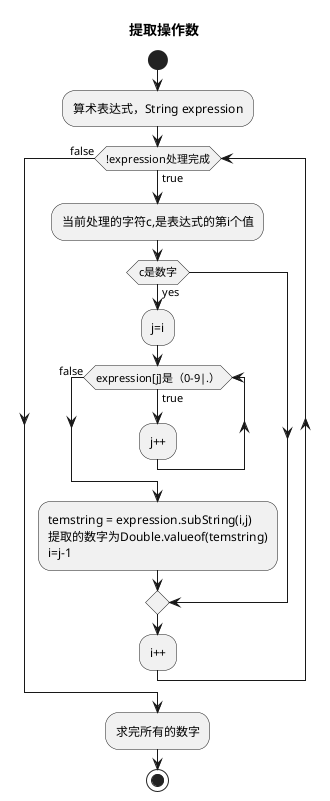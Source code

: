@startuml
title 提取操作数
start
:算术表达式，String expression;
while(!expression处理完成)is(true)
:当前处理的字符c,是表达式的第i个值;
if(c是数字) then (yes)
:j=i;
while(expression[j]是（0-9|.）) is (true)
:j++;
endwhile(false)
:temstring = expression.subString(i,j)
提取的数字为Double.valueof(temstring)
i=j-1;
endif
:i++;
endwhile(false)
:求完所有的数字;
stop
@enduml